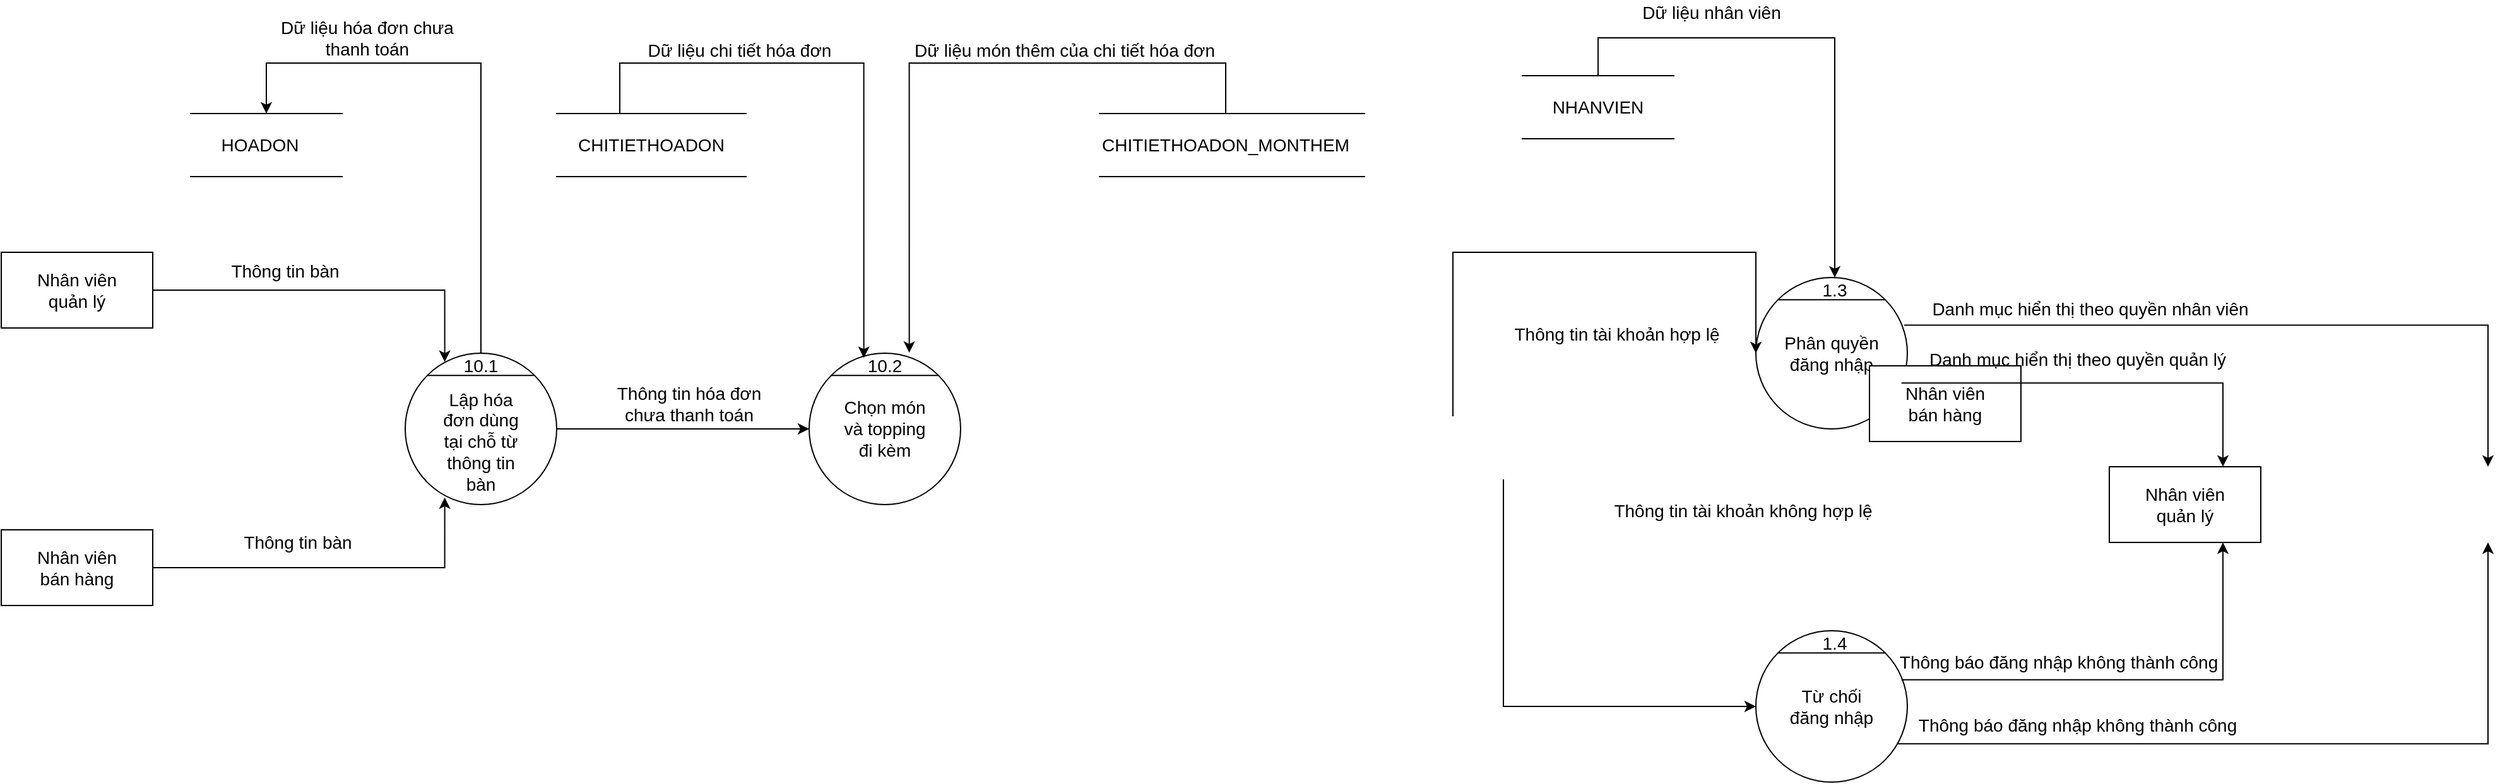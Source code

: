 <mxfile version="16.4.11" type="device"><diagram id="BEsIx93C4d8ENFmsHVz7" name="Page-1"><mxGraphModel dx="4147" dy="2086" grid="1" gridSize="10" guides="1" tooltips="1" connect="1" arrows="1" fold="1" page="1" pageScale="1" pageWidth="850" pageHeight="1100" math="0" shadow="0"><root><mxCell id="0"/><mxCell id="1" parent="0"/><mxCell id="mhNtmJVD7CGYEtgp7Tpi-1" value="" style="ellipse;whiteSpace=wrap;html=1;aspect=fixed;fontSize=14;" vertex="1" parent="1"><mxGeometry x="-1550" y="230" width="120" height="120" as="geometry"/></mxCell><mxCell id="mhNtmJVD7CGYEtgp7Tpi-2" value="" style="endArrow=none;html=1;rounded=0;exitX=0;exitY=0;exitDx=0;exitDy=0;entryX=1;entryY=0;entryDx=0;entryDy=0;fontSize=14;" edge="1" parent="1" source="mhNtmJVD7CGYEtgp7Tpi-1" target="mhNtmJVD7CGYEtgp7Tpi-1"><mxGeometry width="50" height="50" relative="1" as="geometry"><mxPoint x="-1210" y="785" as="sourcePoint"/><mxPoint x="-1160" y="735" as="targetPoint"/></mxGeometry></mxCell><mxCell id="mhNtmJVD7CGYEtgp7Tpi-3" value="&lt;span style=&quot;font-size: 14px&quot;&gt;Lập hóa đơn dùng tại chỗ từ thông tin bàn&lt;/span&gt;" style="text;html=1;strokeColor=none;fillColor=none;align=center;verticalAlign=middle;whiteSpace=wrap;rounded=0;fontSize=14;" vertex="1" parent="1"><mxGeometry x="-1530" y="285" width="80" height="30" as="geometry"/></mxCell><mxCell id="mhNtmJVD7CGYEtgp7Tpi-4" value="10.1" style="text;html=1;strokeColor=none;fillColor=none;align=center;verticalAlign=middle;whiteSpace=wrap;rounded=0;fontSize=14;" vertex="1" parent="1"><mxGeometry x="-1505" y="230" width="30" height="20" as="geometry"/></mxCell><mxCell id="mhNtmJVD7CGYEtgp7Tpi-5" value="" style="rounded=0;whiteSpace=wrap;html=1;fontSize=14;" vertex="1" parent="1"><mxGeometry x="-1870" y="150" width="120" height="60" as="geometry"/></mxCell><mxCell id="mhNtmJVD7CGYEtgp7Tpi-6" value="" style="ellipse;whiteSpace=wrap;html=1;aspect=fixed;fontSize=14;" vertex="1" parent="1"><mxGeometry x="-1230" y="230" width="120" height="120" as="geometry"/></mxCell><mxCell id="mhNtmJVD7CGYEtgp7Tpi-7" value="" style="endArrow=none;html=1;rounded=0;exitX=0;exitY=0;exitDx=0;exitDy=0;entryX=1;entryY=0;entryDx=0;entryDy=0;fontSize=14;" edge="1" parent="1" source="mhNtmJVD7CGYEtgp7Tpi-6" target="mhNtmJVD7CGYEtgp7Tpi-6"><mxGeometry width="50" height="50" relative="1" as="geometry"><mxPoint x="-890" y="785" as="sourcePoint"/><mxPoint x="-840" y="735" as="targetPoint"/></mxGeometry></mxCell><mxCell id="mhNtmJVD7CGYEtgp7Tpi-8" value="&lt;span style=&quot;font-size: 14px&quot;&gt;Chọn món và topping đi kèm&lt;/span&gt;" style="text;html=1;strokeColor=none;fillColor=none;align=center;verticalAlign=middle;whiteSpace=wrap;rounded=0;fontSize=14;" vertex="1" parent="1"><mxGeometry x="-1210" y="275" width="80" height="30" as="geometry"/></mxCell><mxCell id="mhNtmJVD7CGYEtgp7Tpi-9" value="10.2" style="text;html=1;strokeColor=none;fillColor=none;align=center;verticalAlign=middle;whiteSpace=wrap;rounded=0;fontSize=14;" vertex="1" parent="1"><mxGeometry x="-1185" y="230" width="30" height="20" as="geometry"/></mxCell><mxCell id="mhNtmJVD7CGYEtgp7Tpi-10" value="" style="ellipse;whiteSpace=wrap;html=1;aspect=fixed;fontSize=14;" vertex="1" parent="1"><mxGeometry x="-480" y="170" width="120" height="120" as="geometry"/></mxCell><mxCell id="mhNtmJVD7CGYEtgp7Tpi-11" value="" style="endArrow=none;html=1;rounded=0;exitX=0;exitY=0;exitDx=0;exitDy=0;entryX=1;entryY=0;entryDx=0;entryDy=0;fontSize=14;" edge="1" parent="1" source="mhNtmJVD7CGYEtgp7Tpi-10" target="mhNtmJVD7CGYEtgp7Tpi-10"><mxGeometry width="50" height="50" relative="1" as="geometry"><mxPoint x="-140" y="725" as="sourcePoint"/><mxPoint x="-90" y="675" as="targetPoint"/></mxGeometry></mxCell><mxCell id="mhNtmJVD7CGYEtgp7Tpi-12" value="&lt;span style=&quot;font-size: 14px&quot;&gt;Phân quyền đăng nhập&lt;/span&gt;" style="text;html=1;strokeColor=none;fillColor=none;align=center;verticalAlign=middle;whiteSpace=wrap;rounded=0;fontSize=14;" vertex="1" parent="1"><mxGeometry x="-460" y="215" width="80" height="30" as="geometry"/></mxCell><mxCell id="mhNtmJVD7CGYEtgp7Tpi-13" value="1.3" style="text;html=1;strokeColor=none;fillColor=none;align=center;verticalAlign=middle;whiteSpace=wrap;rounded=0;fontSize=14;" vertex="1" parent="1"><mxGeometry x="-435" y="170" width="35" height="20" as="geometry"/></mxCell><mxCell id="mhNtmJVD7CGYEtgp7Tpi-14" value="" style="rounded=0;whiteSpace=wrap;html=1;fontSize=14;" vertex="1" parent="1"><mxGeometry x="-1870" y="370" width="120" height="60" as="geometry"/></mxCell><mxCell id="mhNtmJVD7CGYEtgp7Tpi-15" value="Nhân viên quản lý" style="text;html=1;strokeColor=none;fillColor=none;align=center;verticalAlign=middle;whiteSpace=wrap;rounded=0;fontSize=14;" vertex="1" parent="1"><mxGeometry x="-1855" y="165" width="90" height="30" as="geometry"/></mxCell><mxCell id="mhNtmJVD7CGYEtgp7Tpi-16" value="Nhân viên bán hàng" style="text;html=1;strokeColor=none;fillColor=none;align=center;verticalAlign=middle;whiteSpace=wrap;rounded=0;fontSize=14;" vertex="1" parent="1"><mxGeometry x="-1855" y="385" width="90" height="30" as="geometry"/></mxCell><mxCell id="mhNtmJVD7CGYEtgp7Tpi-17" value="" style="rounded=0;whiteSpace=wrap;html=1;fontSize=14;" vertex="1" parent="1"><mxGeometry x="-200" y="320" width="120" height="60" as="geometry"/></mxCell><mxCell id="mhNtmJVD7CGYEtgp7Tpi-18" value="Nhân viên quản lý" style="text;html=1;strokeColor=none;fillColor=none;align=center;verticalAlign=middle;whiteSpace=wrap;rounded=0;fontSize=14;" vertex="1" parent="1"><mxGeometry x="-185" y="335" width="90" height="30" as="geometry"/></mxCell><mxCell id="mhNtmJVD7CGYEtgp7Tpi-19" value="" style="rounded=0;whiteSpace=wrap;html=1;fontSize=14;" vertex="1" parent="1"><mxGeometry x="-390" y="240" width="120" height="60" as="geometry"/></mxCell><mxCell id="mhNtmJVD7CGYEtgp7Tpi-20" value="Nhân viên bán hàng" style="text;html=1;strokeColor=none;fillColor=none;align=center;verticalAlign=middle;whiteSpace=wrap;rounded=0;fontSize=14;" vertex="1" parent="1"><mxGeometry x="-375" y="255" width="90" height="30" as="geometry"/></mxCell><mxCell id="mhNtmJVD7CGYEtgp7Tpi-21" value="" style="edgeStyle=segmentEdgeStyle;endArrow=classic;html=1;rounded=0;fontSize=14;exitX=1;exitY=0.5;exitDx=0;exitDy=0;entryX=0.261;entryY=0.057;entryDx=0;entryDy=0;entryPerimeter=0;" edge="1" parent="1" source="mhNtmJVD7CGYEtgp7Tpi-5" target="mhNtmJVD7CGYEtgp7Tpi-1"><mxGeometry width="50" height="50" relative="1" as="geometry"><mxPoint x="-1460" y="260" as="sourcePoint"/><mxPoint x="-1410" y="210" as="targetPoint"/><Array as="points"><mxPoint x="-1519" y="180"/></Array></mxGeometry></mxCell><mxCell id="mhNtmJVD7CGYEtgp7Tpi-22" value="" style="edgeStyle=segmentEdgeStyle;endArrow=classic;html=1;rounded=0;fontSize=14;exitX=1;exitY=0.5;exitDx=0;exitDy=0;entryX=0.261;entryY=0.953;entryDx=0;entryDy=0;entryPerimeter=0;" edge="1" parent="1" source="mhNtmJVD7CGYEtgp7Tpi-14" target="mhNtmJVD7CGYEtgp7Tpi-1"><mxGeometry width="50" height="50" relative="1" as="geometry"><mxPoint x="-1460" y="260" as="sourcePoint"/><mxPoint x="-1410" y="210" as="targetPoint"/></mxGeometry></mxCell><mxCell id="mhNtmJVD7CGYEtgp7Tpi-23" value="Thông tin bàn" style="text;html=1;strokeColor=none;fillColor=none;align=center;verticalAlign=middle;whiteSpace=wrap;rounded=0;fontSize=14;" vertex="1" parent="1"><mxGeometry x="-1720" y="150" width="150" height="30" as="geometry"/></mxCell><mxCell id="mhNtmJVD7CGYEtgp7Tpi-24" value="Thông tin bàn" style="text;html=1;strokeColor=none;fillColor=none;align=center;verticalAlign=middle;whiteSpace=wrap;rounded=0;fontSize=14;" vertex="1" parent="1"><mxGeometry x="-1710" y="365" width="150" height="30" as="geometry"/></mxCell><mxCell id="mhNtmJVD7CGYEtgp7Tpi-25" value="" style="endArrow=classic;html=1;rounded=0;fontSize=14;exitX=1;exitY=0.5;exitDx=0;exitDy=0;entryX=0;entryY=0.5;entryDx=0;entryDy=0;" edge="1" parent="1" source="mhNtmJVD7CGYEtgp7Tpi-1" target="mhNtmJVD7CGYEtgp7Tpi-6"><mxGeometry width="50" height="50" relative="1" as="geometry"><mxPoint x="-1460" y="240" as="sourcePoint"/><mxPoint x="-1410" y="190" as="targetPoint"/></mxGeometry></mxCell><mxCell id="mhNtmJVD7CGYEtgp7Tpi-26" value="Thông tin hóa đơn chưa thanh toán" style="text;html=1;strokeColor=none;fillColor=none;align=center;verticalAlign=middle;whiteSpace=wrap;rounded=0;fontSize=14;" vertex="1" parent="1"><mxGeometry x="-1400" y="255" width="150" height="30" as="geometry"/></mxCell><mxCell id="mhNtmJVD7CGYEtgp7Tpi-27" value="" style="shape=partialRectangle;whiteSpace=wrap;html=1;left=0;right=0;fillColor=none;fontSize=14;" vertex="1" parent="1"><mxGeometry x="-1430" y="40" width="150" height="50" as="geometry"/></mxCell><mxCell id="mhNtmJVD7CGYEtgp7Tpi-28" value="CHITIETHOADON" style="text;html=1;strokeColor=none;fillColor=none;align=center;verticalAlign=middle;whiteSpace=wrap;rounded=0;fontSize=14;" vertex="1" parent="1"><mxGeometry x="-1430" y="50" width="150" height="30" as="geometry"/></mxCell><mxCell id="mhNtmJVD7CGYEtgp7Tpi-29" value="" style="edgeStyle=segmentEdgeStyle;endArrow=classic;html=1;rounded=0;fontSize=14;entryX=0.361;entryY=0.031;entryDx=0;entryDy=0;entryPerimeter=0;" edge="1" parent="1" target="mhNtmJVD7CGYEtgp7Tpi-6"><mxGeometry width="50" height="50" relative="1" as="geometry"><mxPoint x="-1380" y="40" as="sourcePoint"/><mxPoint x="-1170" y="190" as="targetPoint"/><Array as="points"><mxPoint x="-1380" y="40"/><mxPoint x="-1380"/><mxPoint x="-1187"/></Array></mxGeometry></mxCell><mxCell id="mhNtmJVD7CGYEtgp7Tpi-30" value="Dữ liệu chi tiết hóa đơn" style="text;html=1;strokeColor=none;fillColor=none;align=center;verticalAlign=middle;whiteSpace=wrap;rounded=0;fontSize=14;" vertex="1" parent="1"><mxGeometry x="-1360" y="-20" width="150" height="20" as="geometry"/></mxCell><mxCell id="mhNtmJVD7CGYEtgp7Tpi-31" value="" style="ellipse;whiteSpace=wrap;html=1;aspect=fixed;fontSize=14;" vertex="1" parent="1"><mxGeometry x="-480" y="450" width="120" height="120" as="geometry"/></mxCell><mxCell id="mhNtmJVD7CGYEtgp7Tpi-32" value="" style="endArrow=none;html=1;rounded=0;exitX=0;exitY=0;exitDx=0;exitDy=0;entryX=1;entryY=0;entryDx=0;entryDy=0;fontSize=14;" edge="1" parent="1" source="mhNtmJVD7CGYEtgp7Tpi-31" target="mhNtmJVD7CGYEtgp7Tpi-31"><mxGeometry width="50" height="50" relative="1" as="geometry"><mxPoint x="-140" y="1005" as="sourcePoint"/><mxPoint x="-90" y="955" as="targetPoint"/></mxGeometry></mxCell><mxCell id="mhNtmJVD7CGYEtgp7Tpi-33" value="&lt;span style=&quot;font-size: 14px&quot;&gt;Từ chối đăng nhập&lt;/span&gt;" style="text;html=1;strokeColor=none;fillColor=none;align=center;verticalAlign=middle;whiteSpace=wrap;rounded=0;fontSize=14;" vertex="1" parent="1"><mxGeometry x="-460" y="495" width="80" height="30" as="geometry"/></mxCell><mxCell id="mhNtmJVD7CGYEtgp7Tpi-34" value="1.4" style="text;html=1;strokeColor=none;fillColor=none;align=center;verticalAlign=middle;whiteSpace=wrap;rounded=0;fontSize=14;" vertex="1" parent="1"><mxGeometry x="-435" y="450" width="35" height="20" as="geometry"/></mxCell><mxCell id="mhNtmJVD7CGYEtgp7Tpi-35" value="" style="edgeStyle=segmentEdgeStyle;endArrow=classic;html=1;rounded=0;fontSize=14;entryX=0;entryY=0.5;entryDx=0;entryDy=0;" edge="1" parent="1" target="mhNtmJVD7CGYEtgp7Tpi-10"><mxGeometry width="50" height="50" relative="1" as="geometry"><mxPoint x="-720" y="280" as="sourcePoint"/><mxPoint x="-1130" y="440" as="targetPoint"/><Array as="points"><mxPoint x="-720" y="248"/><mxPoint x="-720" y="150"/><mxPoint x="-480" y="150"/></Array></mxGeometry></mxCell><mxCell id="mhNtmJVD7CGYEtgp7Tpi-36" value="" style="edgeStyle=segmentEdgeStyle;endArrow=classic;html=1;rounded=0;fontSize=14;entryX=0;entryY=0.5;entryDx=0;entryDy=0;" edge="1" parent="1" target="mhNtmJVD7CGYEtgp7Tpi-31"><mxGeometry width="50" height="50" relative="1" as="geometry"><mxPoint x="-680" y="330" as="sourcePoint"/><mxPoint x="-1130" y="440" as="targetPoint"/><Array as="points"><mxPoint x="-680" y="510"/></Array></mxGeometry></mxCell><mxCell id="mhNtmJVD7CGYEtgp7Tpi-37" value="Thông tin tài khoản hợp lệ" style="text;html=1;strokeColor=none;fillColor=none;align=center;verticalAlign=middle;whiteSpace=wrap;rounded=0;fontSize=14;" vertex="1" parent="1"><mxGeometry x="-680" y="200" width="180" height="30" as="geometry"/></mxCell><mxCell id="mhNtmJVD7CGYEtgp7Tpi-38" value="Thông tin tài khoản không hợp lệ" style="text;html=1;strokeColor=none;fillColor=none;align=center;verticalAlign=middle;whiteSpace=wrap;rounded=0;fontSize=14;" vertex="1" parent="1"><mxGeometry x="-595" y="340" width="210" height="30" as="geometry"/></mxCell><mxCell id="mhNtmJVD7CGYEtgp7Tpi-39" value="" style="edgeStyle=segmentEdgeStyle;endArrow=classic;html=1;rounded=0;fontSize=14;exitX=0.961;exitY=0.697;exitDx=0;exitDy=0;entryX=0.75;entryY=0;entryDx=0;entryDy=0;exitPerimeter=0;" edge="1" parent="1" source="mhNtmJVD7CGYEtgp7Tpi-10" target="mhNtmJVD7CGYEtgp7Tpi-17"><mxGeometry width="50" height="50" relative="1" as="geometry"><mxPoint x="-260" y="390" as="sourcePoint"/><mxPoint x="-210" y="340" as="targetPoint"/></mxGeometry></mxCell><mxCell id="mhNtmJVD7CGYEtgp7Tpi-40" value="" style="edgeStyle=segmentEdgeStyle;endArrow=classic;html=1;rounded=0;fontSize=14;entryX=0.5;entryY=0;entryDx=0;entryDy=0;exitX=0.979;exitY=0.315;exitDx=0;exitDy=0;exitPerimeter=0;" edge="1" parent="1" source="mhNtmJVD7CGYEtgp7Tpi-10"><mxGeometry width="50" height="50" relative="1" as="geometry"><mxPoint x="-360" y="208" as="sourcePoint"/><mxPoint x="100" y="320" as="targetPoint"/></mxGeometry></mxCell><mxCell id="mhNtmJVD7CGYEtgp7Tpi-41" value="" style="edgeStyle=segmentEdgeStyle;endArrow=classic;html=1;rounded=0;fontSize=14;exitX=0.961;exitY=0.324;exitDx=0;exitDy=0;exitPerimeter=0;entryX=0.75;entryY=1;entryDx=0;entryDy=0;" edge="1" parent="1" source="mhNtmJVD7CGYEtgp7Tpi-31" target="mhNtmJVD7CGYEtgp7Tpi-17"><mxGeometry width="50" height="50" relative="1" as="geometry"><mxPoint x="-260" y="480" as="sourcePoint"/><mxPoint x="-210" y="430" as="targetPoint"/></mxGeometry></mxCell><mxCell id="mhNtmJVD7CGYEtgp7Tpi-42" value="" style="edgeStyle=segmentEdgeStyle;endArrow=classic;html=1;rounded=0;fontSize=14;exitX=0.938;exitY=0.747;exitDx=0;exitDy=0;exitPerimeter=0;entryX=0.5;entryY=1;entryDx=0;entryDy=0;" edge="1" parent="1" source="mhNtmJVD7CGYEtgp7Tpi-31"><mxGeometry width="50" height="50" relative="1" as="geometry"><mxPoint x="-260" y="480" as="sourcePoint"/><mxPoint x="100" y="380" as="targetPoint"/></mxGeometry></mxCell><mxCell id="mhNtmJVD7CGYEtgp7Tpi-43" value="Danh mục hiển thị theo quyền quản lý" style="text;html=1;strokeColor=none;fillColor=none;align=center;verticalAlign=middle;whiteSpace=wrap;rounded=0;fontSize=14;" vertex="1" parent="1"><mxGeometry x="-370" y="220" width="290" height="30" as="geometry"/></mxCell><mxCell id="mhNtmJVD7CGYEtgp7Tpi-44" value="Danh mục hiển thị theo quyền nhân viên" style="text;html=1;strokeColor=none;fillColor=none;align=center;verticalAlign=middle;whiteSpace=wrap;rounded=0;fontSize=14;" vertex="1" parent="1"><mxGeometry x="-360" y="180" width="290" height="30" as="geometry"/></mxCell><mxCell id="mhNtmJVD7CGYEtgp7Tpi-45" value="Thông báo đăng nhập không thành công" style="text;html=1;strokeColor=none;fillColor=none;align=center;verticalAlign=middle;whiteSpace=wrap;rounded=0;fontSize=14;" vertex="1" parent="1"><mxGeometry x="-400" y="460" width="320" height="30" as="geometry"/></mxCell><mxCell id="mhNtmJVD7CGYEtgp7Tpi-46" value="Thông báo đăng nhập không thành công" style="text;html=1;strokeColor=none;fillColor=none;align=center;verticalAlign=middle;whiteSpace=wrap;rounded=0;fontSize=14;" vertex="1" parent="1"><mxGeometry x="-385" y="510" width="320" height="30" as="geometry"/></mxCell><mxCell id="mhNtmJVD7CGYEtgp7Tpi-47" value="" style="shape=partialRectangle;whiteSpace=wrap;html=1;left=0;right=0;fillColor=none;fontSize=14;" vertex="1" parent="1"><mxGeometry x="-665" y="10" width="120" height="50" as="geometry"/></mxCell><mxCell id="mhNtmJVD7CGYEtgp7Tpi-48" value="NHANVIEN" style="text;html=1;strokeColor=none;fillColor=none;align=center;verticalAlign=middle;whiteSpace=wrap;rounded=0;fontSize=14;" vertex="1" parent="1"><mxGeometry x="-680" y="20" width="150" height="30" as="geometry"/></mxCell><mxCell id="mhNtmJVD7CGYEtgp7Tpi-49" value="" style="edgeStyle=segmentEdgeStyle;endArrow=classic;html=1;rounded=0;fontSize=14;exitX=0.5;exitY=0;exitDx=0;exitDy=0;entryX=0.5;entryY=0;entryDx=0;entryDy=0;" edge="1" parent="1" source="mhNtmJVD7CGYEtgp7Tpi-47" target="mhNtmJVD7CGYEtgp7Tpi-13"><mxGeometry width="50" height="50" relative="1" as="geometry"><mxPoint x="-730" y="280" as="sourcePoint"/><mxPoint x="-680" y="230" as="targetPoint"/><Array as="points"><mxPoint x="-605" y="-20"/><mxPoint x="-418" y="-20"/></Array></mxGeometry></mxCell><mxCell id="mhNtmJVD7CGYEtgp7Tpi-50" value="Dữ liệu nhân viên" style="text;html=1;strokeColor=none;fillColor=none;align=center;verticalAlign=middle;whiteSpace=wrap;rounded=0;fontSize=14;" vertex="1" parent="1"><mxGeometry x="-590" y="-50" width="150" height="20" as="geometry"/></mxCell><mxCell id="mhNtmJVD7CGYEtgp7Tpi-51" value="" style="shape=partialRectangle;whiteSpace=wrap;html=1;left=0;right=0;fillColor=none;fontSize=14;" vertex="1" parent="1"><mxGeometry x="-1720" y="40" width="120" height="50" as="geometry"/></mxCell><mxCell id="mhNtmJVD7CGYEtgp7Tpi-52" value="HOADON" style="text;html=1;strokeColor=none;fillColor=none;align=center;verticalAlign=middle;whiteSpace=wrap;rounded=0;fontSize=14;" vertex="1" parent="1"><mxGeometry x="-1740" y="50" width="150" height="30" as="geometry"/></mxCell><mxCell id="mhNtmJVD7CGYEtgp7Tpi-55" value="Dữ liệu hóa đơn chưa thanh toán" style="text;html=1;strokeColor=none;fillColor=none;align=center;verticalAlign=middle;whiteSpace=wrap;rounded=0;fontSize=14;" vertex="1" parent="1"><mxGeometry x="-1655" y="-30" width="150" height="20" as="geometry"/></mxCell><mxCell id="mhNtmJVD7CGYEtgp7Tpi-57" value="" style="edgeStyle=segmentEdgeStyle;endArrow=classic;html=1;rounded=0;fontSize=14;entryX=0.5;entryY=0;entryDx=0;entryDy=0;exitX=0.5;exitY=0;exitDx=0;exitDy=0;" edge="1" parent="1" source="mhNtmJVD7CGYEtgp7Tpi-4" target="mhNtmJVD7CGYEtgp7Tpi-51"><mxGeometry width="50" height="50" relative="1" as="geometry"><mxPoint x="-1210" y="240" as="sourcePoint"/><mxPoint x="-1160" y="190" as="targetPoint"/><Array as="points"><mxPoint x="-1490"/><mxPoint x="-1660"/></Array></mxGeometry></mxCell><mxCell id="mhNtmJVD7CGYEtgp7Tpi-60" value="" style="shape=partialRectangle;whiteSpace=wrap;html=1;left=0;right=0;fillColor=none;fontSize=14;" vertex="1" parent="1"><mxGeometry x="-1000" y="40" width="210" height="50" as="geometry"/></mxCell><mxCell id="mhNtmJVD7CGYEtgp7Tpi-61" value="CHITIETHOADON_MONTHEM" style="text;html=1;strokeColor=none;fillColor=none;align=center;verticalAlign=middle;whiteSpace=wrap;rounded=0;fontSize=14;" vertex="1" parent="1"><mxGeometry x="-975" y="50" width="150" height="30" as="geometry"/></mxCell><mxCell id="mhNtmJVD7CGYEtgp7Tpi-62" value="" style="edgeStyle=segmentEdgeStyle;endArrow=classic;html=1;rounded=0;fontSize=14;entryX=0.661;entryY=-0.003;entryDx=0;entryDy=0;entryPerimeter=0;" edge="1" parent="1" target="mhNtmJVD7CGYEtgp7Tpi-6"><mxGeometry width="50" height="50" relative="1" as="geometry"><mxPoint x="-900" y="40" as="sourcePoint"/><mxPoint x="-1150" y="230" as="targetPoint"/><Array as="points"><mxPoint x="-900" y="40"/><mxPoint x="-900"/><mxPoint x="-1151"/></Array></mxGeometry></mxCell><mxCell id="mhNtmJVD7CGYEtgp7Tpi-63" value="Dữ liệu món thêm của chi tiết hóa đơn" style="text;html=1;strokeColor=none;fillColor=none;align=center;verticalAlign=middle;whiteSpace=wrap;rounded=0;fontSize=14;" vertex="1" parent="1"><mxGeometry x="-1155" y="-20" width="255" height="20" as="geometry"/></mxCell></root></mxGraphModel></diagram></mxfile>